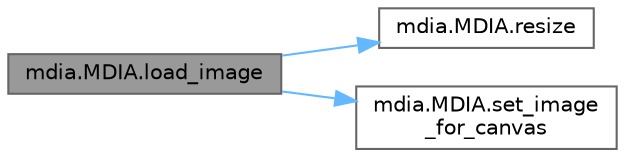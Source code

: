 digraph "mdia.MDIA.load_image"
{
 // LATEX_PDF_SIZE
  bgcolor="transparent";
  edge [fontname=Helvetica,fontsize=10,labelfontname=Helvetica,labelfontsize=10];
  node [fontname=Helvetica,fontsize=10,shape=box,height=0.2,width=0.4];
  rankdir="LR";
  Node1 [id="Node000001",label="mdia.MDIA.load_image",height=0.2,width=0.4,color="gray40", fillcolor="grey60", style="filled", fontcolor="black",tooltip=" "];
  Node1 -> Node2 [id="edge1_Node000001_Node000002",color="steelblue1",style="solid",tooltip=" "];
  Node2 [id="Node000002",label="mdia.MDIA.resize",height=0.2,width=0.4,color="grey40", fillcolor="white", style="filled",URL="$classmdia_1_1_m_d_i_a.html#ac748c52d6598e909d2c3bd3cfca89cd7",tooltip=" "];
  Node1 -> Node3 [id="edge2_Node000001_Node000003",color="steelblue1",style="solid",tooltip=" "];
  Node3 [id="Node000003",label="mdia.MDIA.set_image\l_for_canvas",height=0.2,width=0.4,color="grey40", fillcolor="white", style="filled",URL="$classmdia_1_1_m_d_i_a.html#a5c90dd5c8a4dfdf67006f05081a19b17",tooltip=" "];
}
